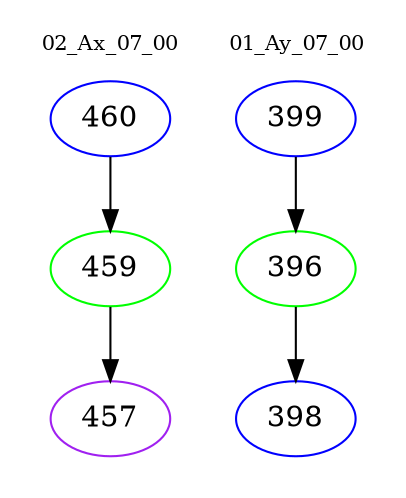 digraph{
subgraph cluster_0 {
color = white
label = "02_Ax_07_00";
fontsize=10;
T0_460 [label="460", color="blue"]
T0_460 -> T0_459 [color="black"]
T0_459 [label="459", color="green"]
T0_459 -> T0_457 [color="black"]
T0_457 [label="457", color="purple"]
}
subgraph cluster_1 {
color = white
label = "01_Ay_07_00";
fontsize=10;
T1_399 [label="399", color="blue"]
T1_399 -> T1_396 [color="black"]
T1_396 [label="396", color="green"]
T1_396 -> T1_398 [color="black"]
T1_398 [label="398", color="blue"]
}
}
